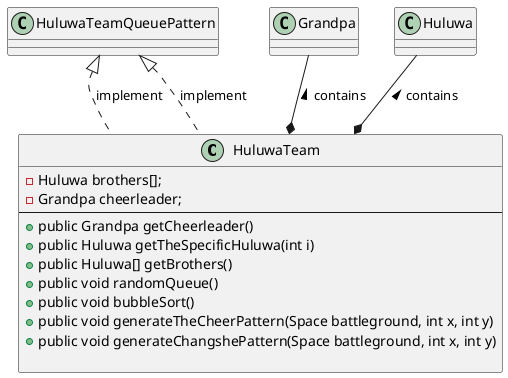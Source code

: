 @startuml


class HuluwaTeam {
    - Huluwa brothers[];
    - Grandpa cheerleader;
    --
    +public Grandpa getCheerleader()
    +public Huluwa getTheSpecificHuluwa(int i)
    +public Huluwa[] getBrothers()
    +public void randomQueue()
    +public void bubbleSort()
    +public void generateTheCheerPattern(Space battleground, int x, int y)
    +public void generateChangshePattern(Space battleground, int x, int y)

}

HuluwaTeam *-up- Huluwa :contains >
HuluwaTeam *-up- Grandpa :contains >
HuluwaTeam .up.|>HuluwaTeamQueuePattern :implement
HuluwaTeam .up.|>HuluwaTeamQueuePattern :implement


@enduml